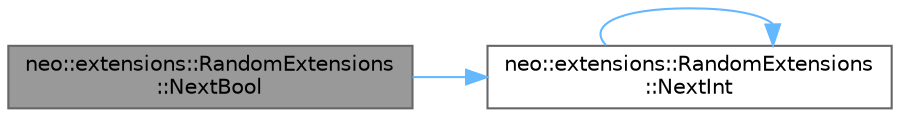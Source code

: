 digraph "neo::extensions::RandomExtensions::NextBool"
{
 // LATEX_PDF_SIZE
  bgcolor="transparent";
  edge [fontname=Helvetica,fontsize=10,labelfontname=Helvetica,labelfontsize=10];
  node [fontname=Helvetica,fontsize=10,shape=box,height=0.2,width=0.4];
  rankdir="LR";
  Node1 [id="Node000001",label="neo::extensions::RandomExtensions\l::NextBool",height=0.2,width=0.4,color="gray40", fillcolor="grey60", style="filled", fontcolor="black",tooltip="Generate random boolean."];
  Node1 -> Node2 [id="edge1_Node000001_Node000002",color="steelblue1",style="solid",tooltip=" "];
  Node2 [id="Node000002",label="neo::extensions::RandomExtensions\l::NextInt",height=0.2,width=0.4,color="grey40", fillcolor="white", style="filled",URL="$classneo_1_1extensions_1_1_random_extensions.html#a2cd5a3e6535156b2ec8621ef5901c3e4",tooltip="Generate random integer (full range)"];
  Node2 -> Node2 [id="edge2_Node000002_Node000002",color="steelblue1",style="solid",tooltip=" "];
}

